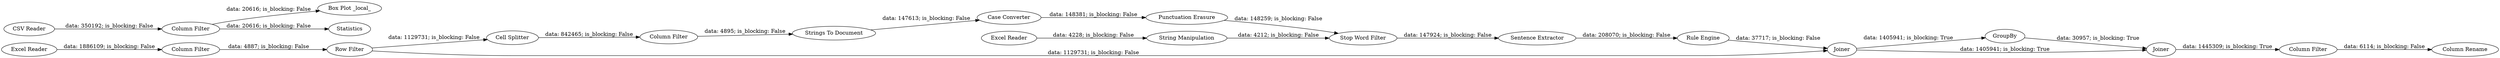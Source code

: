 digraph {
	"-5249861434218859375_29" [label=Joiner]
	"-5249861434218859375_7" [label="Excel Reader"]
	"-5249861434218859375_9" [label="Row Filter"]
	"-5249861434218859375_17" [label="Strings To Document"]
	"-5249861434218859375_23" [label="Sentence Extractor"]
	"-5249861434218859375_31" [label="Column Filter"]
	"-5249861434218859375_24" [label="Excel Reader"]
	"-5249861434218859375_20" [label="Stop Word Filter"]
	"-5249861434218859375_32" [label="Column Rename"]
	"-5249861434218859375_4" [label="Box Plot _local_"]
	"-5249861434218859375_26" [label=GroupBy]
	"-5249861434218859375_25" [label="Rule Engine"]
	"-5249861434218859375_8" [label="Column Filter"]
	"-5249861434218859375_3" [label=Statistics]
	"-5249861434218859375_1" [label="CSV Reader"]
	"-5249861434218859375_16" [label="Column Filter"]
	"-5249861434218859375_18" [label="Case Converter"]
	"-5249861434218859375_22" [label="String Manipulation"]
	"-5249861434218859375_15" [label="Cell Splitter"]
	"-5249861434218859375_19" [label="Punctuation Erasure"]
	"-5249861434218859375_2" [label="Column Filter"]
	"-5249861434218859375_30" [label=Joiner]
	"-5249861434218859375_17" -> "-5249861434218859375_18" [label="data: 147613; is_blocking: False"]
	"-5249861434218859375_8" -> "-5249861434218859375_9" [label="data: 4887; is_blocking: False"]
	"-5249861434218859375_18" -> "-5249861434218859375_19" [label="data: 148381; is_blocking: False"]
	"-5249861434218859375_9" -> "-5249861434218859375_29" [label="data: 1129731; is_blocking: False"]
	"-5249861434218859375_25" -> "-5249861434218859375_29" [label="data: 37717; is_blocking: False"]
	"-5249861434218859375_19" -> "-5249861434218859375_20" [label="data: 148259; is_blocking: False"]
	"-5249861434218859375_29" -> "-5249861434218859375_30" [label="data: 1405941; is_blocking: True"]
	"-5249861434218859375_23" -> "-5249861434218859375_25" [label="data: 208070; is_blocking: False"]
	"-5249861434218859375_26" -> "-5249861434218859375_30" [label="data: 30957; is_blocking: True"]
	"-5249861434218859375_20" -> "-5249861434218859375_23" [label="data: 147924; is_blocking: False"]
	"-5249861434218859375_31" -> "-5249861434218859375_32" [label="data: 6114; is_blocking: False"]
	"-5249861434218859375_2" -> "-5249861434218859375_4" [label="data: 20616; is_blocking: False"]
	"-5249861434218859375_1" -> "-5249861434218859375_2" [label="data: 350192; is_blocking: False"]
	"-5249861434218859375_16" -> "-5249861434218859375_17" [label="data: 4895; is_blocking: False"]
	"-5249861434218859375_15" -> "-5249861434218859375_16" [label="data: 842465; is_blocking: False"]
	"-5249861434218859375_2" -> "-5249861434218859375_3" [label="data: 20616; is_blocking: False"]
	"-5249861434218859375_29" -> "-5249861434218859375_26" [label="data: 1405941; is_blocking: True"]
	"-5249861434218859375_30" -> "-5249861434218859375_31" [label="data: 1445309; is_blocking: True"]
	"-5249861434218859375_7" -> "-5249861434218859375_8" [label="data: 1886109; is_blocking: False"]
	"-5249861434218859375_24" -> "-5249861434218859375_22" [label="data: 4228; is_blocking: False"]
	"-5249861434218859375_22" -> "-5249861434218859375_20" [label="data: 4212; is_blocking: False"]
	"-5249861434218859375_9" -> "-5249861434218859375_15" [label="data: 1129731; is_blocking: False"]
	rankdir=LR
}
